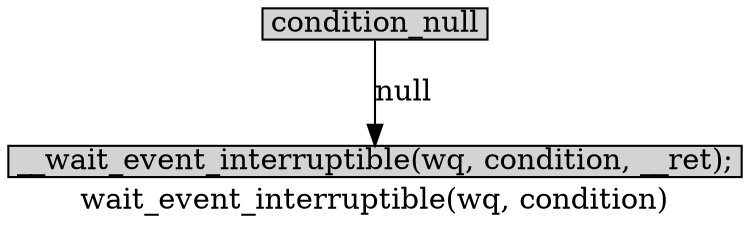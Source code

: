 digraph wait_event_interruptible{
        label="wait_event_interruptible(wq, condition)";
        size="10,18";
        ratio=filled;
        
		node[style=filled, shape = box, margin="0.05,0.005",height="0.1",width="0.1"];

		condition_null[label="condition_null"];
		__wait_event_interruptible[label="__wait_event_interruptible(wq, condition, __ret);"];

		condition_null -> __wait_event_interruptible[label="null"];
		
		}
